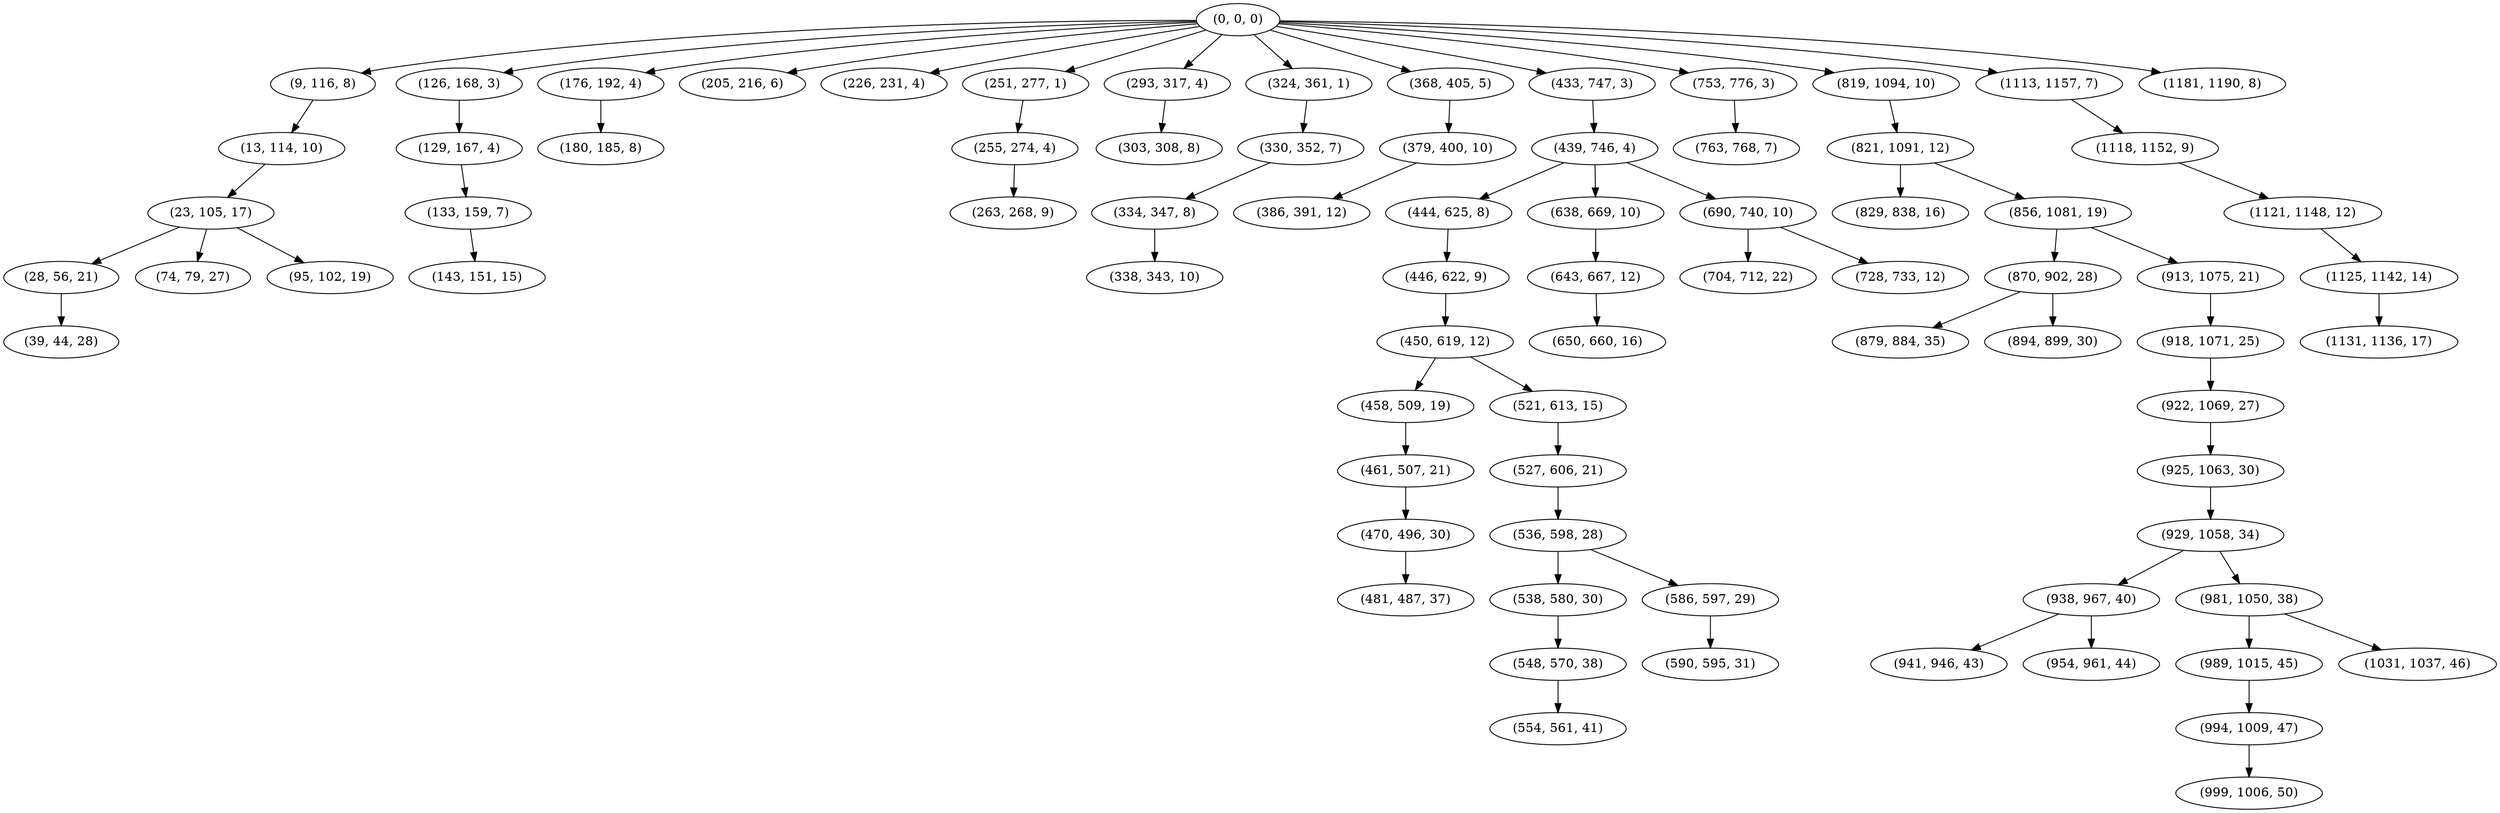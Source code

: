 digraph tree {
    "(0, 0, 0)";
    "(9, 116, 8)";
    "(13, 114, 10)";
    "(23, 105, 17)";
    "(28, 56, 21)";
    "(39, 44, 28)";
    "(74, 79, 27)";
    "(95, 102, 19)";
    "(126, 168, 3)";
    "(129, 167, 4)";
    "(133, 159, 7)";
    "(143, 151, 15)";
    "(176, 192, 4)";
    "(180, 185, 8)";
    "(205, 216, 6)";
    "(226, 231, 4)";
    "(251, 277, 1)";
    "(255, 274, 4)";
    "(263, 268, 9)";
    "(293, 317, 4)";
    "(303, 308, 8)";
    "(324, 361, 1)";
    "(330, 352, 7)";
    "(334, 347, 8)";
    "(338, 343, 10)";
    "(368, 405, 5)";
    "(379, 400, 10)";
    "(386, 391, 12)";
    "(433, 747, 3)";
    "(439, 746, 4)";
    "(444, 625, 8)";
    "(446, 622, 9)";
    "(450, 619, 12)";
    "(458, 509, 19)";
    "(461, 507, 21)";
    "(470, 496, 30)";
    "(481, 487, 37)";
    "(521, 613, 15)";
    "(527, 606, 21)";
    "(536, 598, 28)";
    "(538, 580, 30)";
    "(548, 570, 38)";
    "(554, 561, 41)";
    "(586, 597, 29)";
    "(590, 595, 31)";
    "(638, 669, 10)";
    "(643, 667, 12)";
    "(650, 660, 16)";
    "(690, 740, 10)";
    "(704, 712, 22)";
    "(728, 733, 12)";
    "(753, 776, 3)";
    "(763, 768, 7)";
    "(819, 1094, 10)";
    "(821, 1091, 12)";
    "(829, 838, 16)";
    "(856, 1081, 19)";
    "(870, 902, 28)";
    "(879, 884, 35)";
    "(894, 899, 30)";
    "(913, 1075, 21)";
    "(918, 1071, 25)";
    "(922, 1069, 27)";
    "(925, 1063, 30)";
    "(929, 1058, 34)";
    "(938, 967, 40)";
    "(941, 946, 43)";
    "(954, 961, 44)";
    "(981, 1050, 38)";
    "(989, 1015, 45)";
    "(994, 1009, 47)";
    "(999, 1006, 50)";
    "(1031, 1037, 46)";
    "(1113, 1157, 7)";
    "(1118, 1152, 9)";
    "(1121, 1148, 12)";
    "(1125, 1142, 14)";
    "(1131, 1136, 17)";
    "(1181, 1190, 8)";
    "(0, 0, 0)" -> "(9, 116, 8)";
    "(0, 0, 0)" -> "(126, 168, 3)";
    "(0, 0, 0)" -> "(176, 192, 4)";
    "(0, 0, 0)" -> "(205, 216, 6)";
    "(0, 0, 0)" -> "(226, 231, 4)";
    "(0, 0, 0)" -> "(251, 277, 1)";
    "(0, 0, 0)" -> "(293, 317, 4)";
    "(0, 0, 0)" -> "(324, 361, 1)";
    "(0, 0, 0)" -> "(368, 405, 5)";
    "(0, 0, 0)" -> "(433, 747, 3)";
    "(0, 0, 0)" -> "(753, 776, 3)";
    "(0, 0, 0)" -> "(819, 1094, 10)";
    "(0, 0, 0)" -> "(1113, 1157, 7)";
    "(0, 0, 0)" -> "(1181, 1190, 8)";
    "(9, 116, 8)" -> "(13, 114, 10)";
    "(13, 114, 10)" -> "(23, 105, 17)";
    "(23, 105, 17)" -> "(28, 56, 21)";
    "(23, 105, 17)" -> "(74, 79, 27)";
    "(23, 105, 17)" -> "(95, 102, 19)";
    "(28, 56, 21)" -> "(39, 44, 28)";
    "(126, 168, 3)" -> "(129, 167, 4)";
    "(129, 167, 4)" -> "(133, 159, 7)";
    "(133, 159, 7)" -> "(143, 151, 15)";
    "(176, 192, 4)" -> "(180, 185, 8)";
    "(251, 277, 1)" -> "(255, 274, 4)";
    "(255, 274, 4)" -> "(263, 268, 9)";
    "(293, 317, 4)" -> "(303, 308, 8)";
    "(324, 361, 1)" -> "(330, 352, 7)";
    "(330, 352, 7)" -> "(334, 347, 8)";
    "(334, 347, 8)" -> "(338, 343, 10)";
    "(368, 405, 5)" -> "(379, 400, 10)";
    "(379, 400, 10)" -> "(386, 391, 12)";
    "(433, 747, 3)" -> "(439, 746, 4)";
    "(439, 746, 4)" -> "(444, 625, 8)";
    "(439, 746, 4)" -> "(638, 669, 10)";
    "(439, 746, 4)" -> "(690, 740, 10)";
    "(444, 625, 8)" -> "(446, 622, 9)";
    "(446, 622, 9)" -> "(450, 619, 12)";
    "(450, 619, 12)" -> "(458, 509, 19)";
    "(450, 619, 12)" -> "(521, 613, 15)";
    "(458, 509, 19)" -> "(461, 507, 21)";
    "(461, 507, 21)" -> "(470, 496, 30)";
    "(470, 496, 30)" -> "(481, 487, 37)";
    "(521, 613, 15)" -> "(527, 606, 21)";
    "(527, 606, 21)" -> "(536, 598, 28)";
    "(536, 598, 28)" -> "(538, 580, 30)";
    "(536, 598, 28)" -> "(586, 597, 29)";
    "(538, 580, 30)" -> "(548, 570, 38)";
    "(548, 570, 38)" -> "(554, 561, 41)";
    "(586, 597, 29)" -> "(590, 595, 31)";
    "(638, 669, 10)" -> "(643, 667, 12)";
    "(643, 667, 12)" -> "(650, 660, 16)";
    "(690, 740, 10)" -> "(704, 712, 22)";
    "(690, 740, 10)" -> "(728, 733, 12)";
    "(753, 776, 3)" -> "(763, 768, 7)";
    "(819, 1094, 10)" -> "(821, 1091, 12)";
    "(821, 1091, 12)" -> "(829, 838, 16)";
    "(821, 1091, 12)" -> "(856, 1081, 19)";
    "(856, 1081, 19)" -> "(870, 902, 28)";
    "(856, 1081, 19)" -> "(913, 1075, 21)";
    "(870, 902, 28)" -> "(879, 884, 35)";
    "(870, 902, 28)" -> "(894, 899, 30)";
    "(913, 1075, 21)" -> "(918, 1071, 25)";
    "(918, 1071, 25)" -> "(922, 1069, 27)";
    "(922, 1069, 27)" -> "(925, 1063, 30)";
    "(925, 1063, 30)" -> "(929, 1058, 34)";
    "(929, 1058, 34)" -> "(938, 967, 40)";
    "(929, 1058, 34)" -> "(981, 1050, 38)";
    "(938, 967, 40)" -> "(941, 946, 43)";
    "(938, 967, 40)" -> "(954, 961, 44)";
    "(981, 1050, 38)" -> "(989, 1015, 45)";
    "(981, 1050, 38)" -> "(1031, 1037, 46)";
    "(989, 1015, 45)" -> "(994, 1009, 47)";
    "(994, 1009, 47)" -> "(999, 1006, 50)";
    "(1113, 1157, 7)" -> "(1118, 1152, 9)";
    "(1118, 1152, 9)" -> "(1121, 1148, 12)";
    "(1121, 1148, 12)" -> "(1125, 1142, 14)";
    "(1125, 1142, 14)" -> "(1131, 1136, 17)";
}
